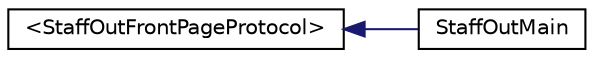 digraph G
{
  edge [fontname="Helvetica",fontsize="10",labelfontname="Helvetica",labelfontsize="10"];
  node [fontname="Helvetica",fontsize="10",shape=record];
  rankdir="LR";
  Node1 [label="\<StaffOutFrontPageProtocol\>",height=0.2,width=0.4,color="black", fillcolor="white", style="filled",URL="$protocol_staff_out_front_page_protocol-p.html"];
  Node1 -> Node2 [dir="back",color="midnightblue",fontsize="10",style="solid",fontname="Helvetica"];
  Node2 [label="StaffOutMain",height=0.2,width=0.4,color="black", fillcolor="white", style="filled",URL="$interface_staff_out_main.html"];
}

